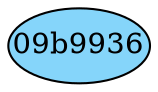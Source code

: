 digraph auto {
	graph [bgcolor=transparent]
	node [fixedsize=true style=filled width=0.95]
	"09b9936f5afac451ca98cf7bd874a38d72ab04e7" [label="09b9936" fillcolor="#85d5fa"]
}
